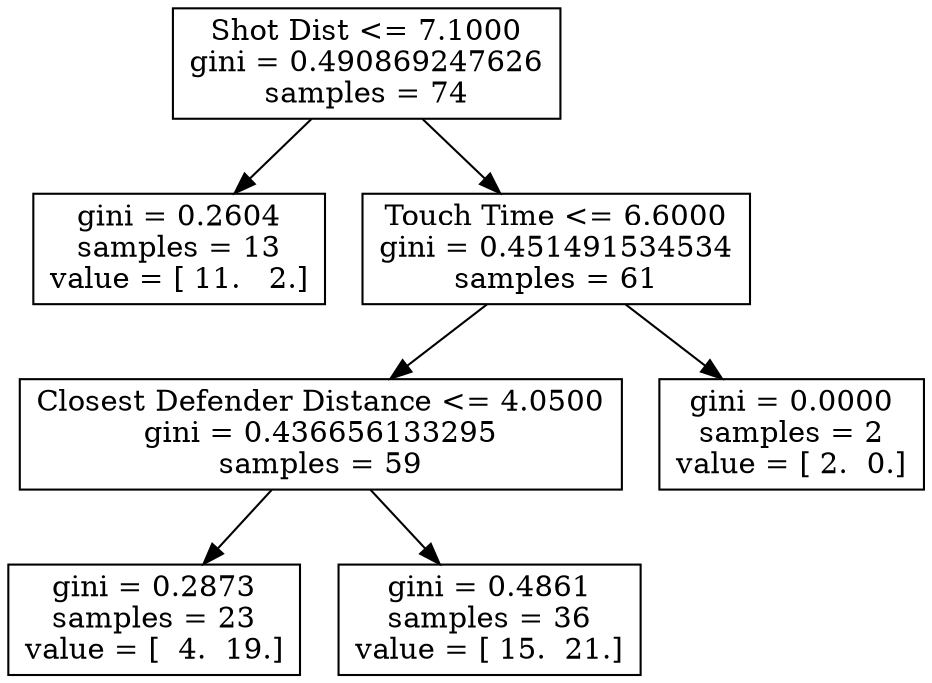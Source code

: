 digraph Tree {
0 [label="Shot Dist <= 7.1000\ngini = 0.490869247626\nsamples = 74", shape="box"] ;
1 [label="gini = 0.2604\nsamples = 13\nvalue = [ 11.   2.]", shape="box"] ;
0 -> 1 ;
2 [label="Touch Time <= 6.6000\ngini = 0.451491534534\nsamples = 61", shape="box"] ;
0 -> 2 ;
3 [label="Closest Defender Distance <= 4.0500\ngini = 0.436656133295\nsamples = 59", shape="box"] ;
2 -> 3 ;
4 [label="gini = 0.2873\nsamples = 23\nvalue = [  4.  19.]", shape="box"] ;
3 -> 4 ;
5 [label="gini = 0.4861\nsamples = 36\nvalue = [ 15.  21.]", shape="box"] ;
3 -> 5 ;
6 [label="gini = 0.0000\nsamples = 2\nvalue = [ 2.  0.]", shape="box"] ;
2 -> 6 ;
}
